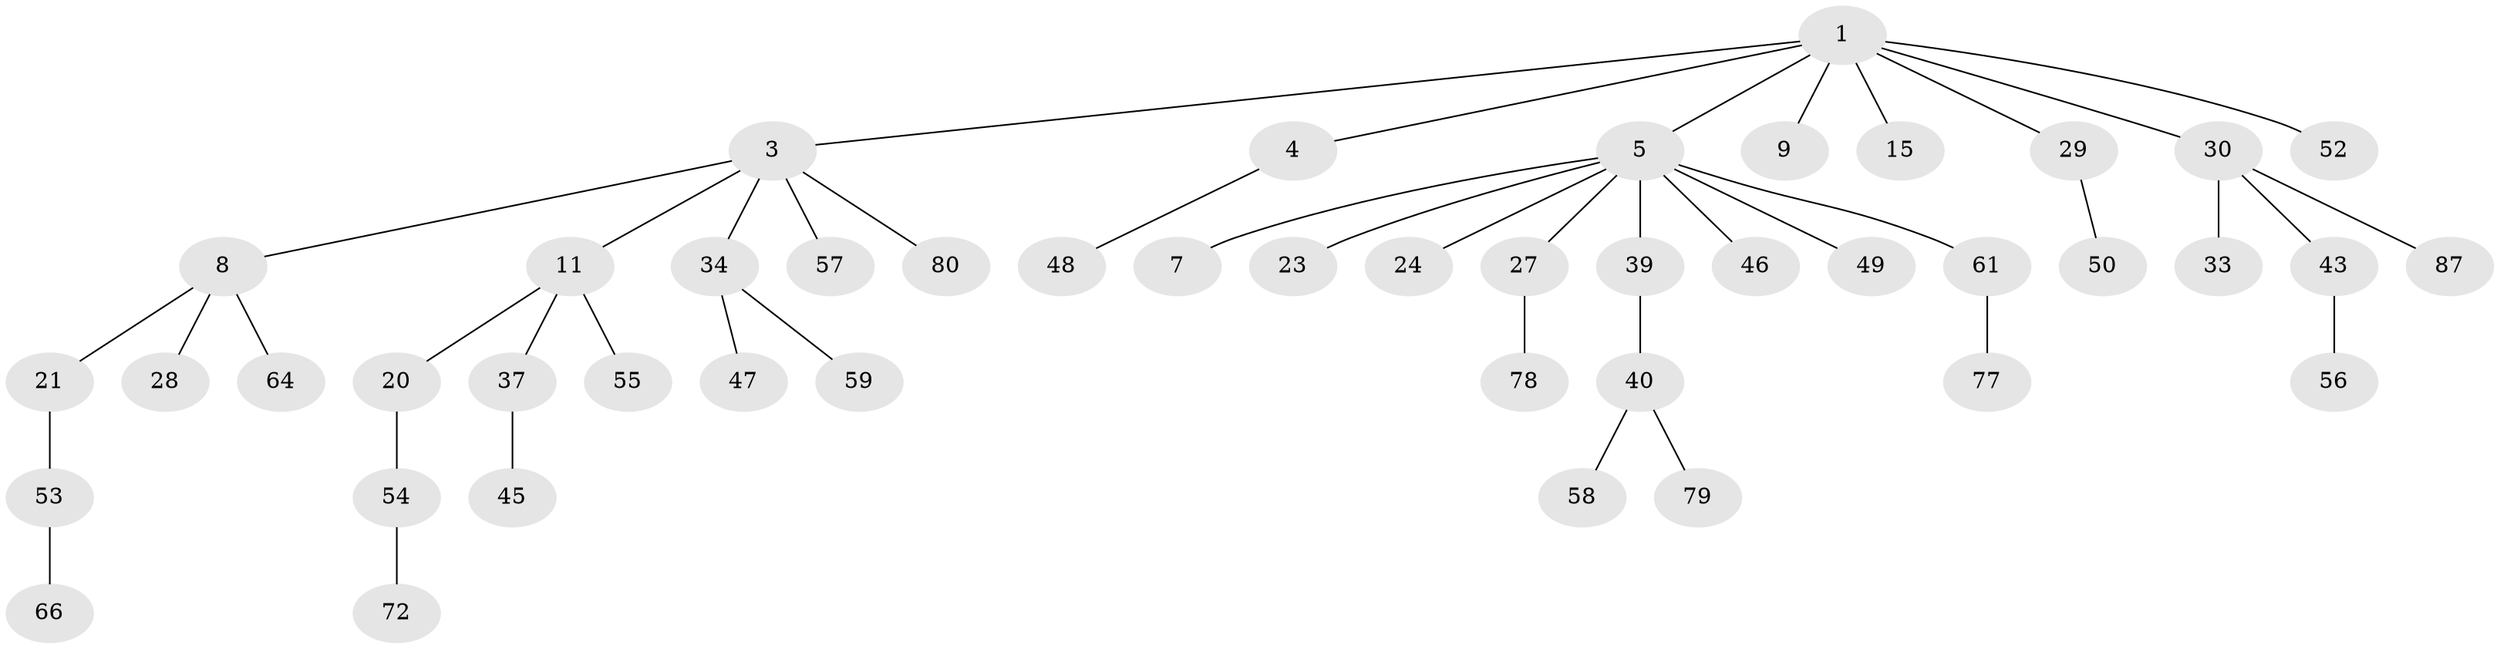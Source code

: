// original degree distribution, {6: 0.021739130434782608, 4: 0.05434782608695652, 2: 0.33695652173913043, 5: 0.021739130434782608, 3: 0.14130434782608695, 1: 0.42391304347826086}
// Generated by graph-tools (version 1.1) at 2025/15/03/09/25 04:15:28]
// undirected, 46 vertices, 45 edges
graph export_dot {
graph [start="1"]
  node [color=gray90,style=filled];
  1 [super="+2"];
  3 [super="+36+10"];
  4 [super="+6"];
  5 [super="+12+38+13"];
  7;
  8 [super="+14"];
  9;
  11 [super="+25"];
  15;
  20 [super="+44"];
  21 [super="+85"];
  23;
  24;
  27 [super="+42"];
  28 [super="+70+32+35"];
  29 [super="+89"];
  30;
  33;
  34;
  37;
  39 [super="+91"];
  40;
  43;
  45;
  46 [super="+81"];
  47;
  48;
  49;
  50;
  52 [super="+67"];
  53;
  54 [super="+60"];
  55 [super="+86"];
  56;
  57 [super="+62"];
  58;
  59;
  61;
  64;
  66 [super="+88"];
  72;
  77;
  78;
  79;
  80 [super="+92"];
  87;
  1 -- 4;
  1 -- 5;
  1 -- 15;
  1 -- 29;
  1 -- 30;
  1 -- 3;
  1 -- 52;
  1 -- 9;
  3 -- 8;
  3 -- 34;
  3 -- 57;
  3 -- 80;
  3 -- 11;
  4 -- 48;
  5 -- 7;
  5 -- 27;
  5 -- 49;
  5 -- 39;
  5 -- 23;
  5 -- 24;
  5 -- 61;
  5 -- 46;
  8 -- 64;
  8 -- 28;
  8 -- 21;
  11 -- 20;
  11 -- 37;
  11 -- 55;
  20 -- 54;
  21 -- 53;
  27 -- 78;
  29 -- 50;
  30 -- 33;
  30 -- 43;
  30 -- 87;
  34 -- 47;
  34 -- 59;
  37 -- 45;
  39 -- 40;
  40 -- 58;
  40 -- 79;
  43 -- 56;
  53 -- 66;
  54 -- 72;
  61 -- 77;
}
